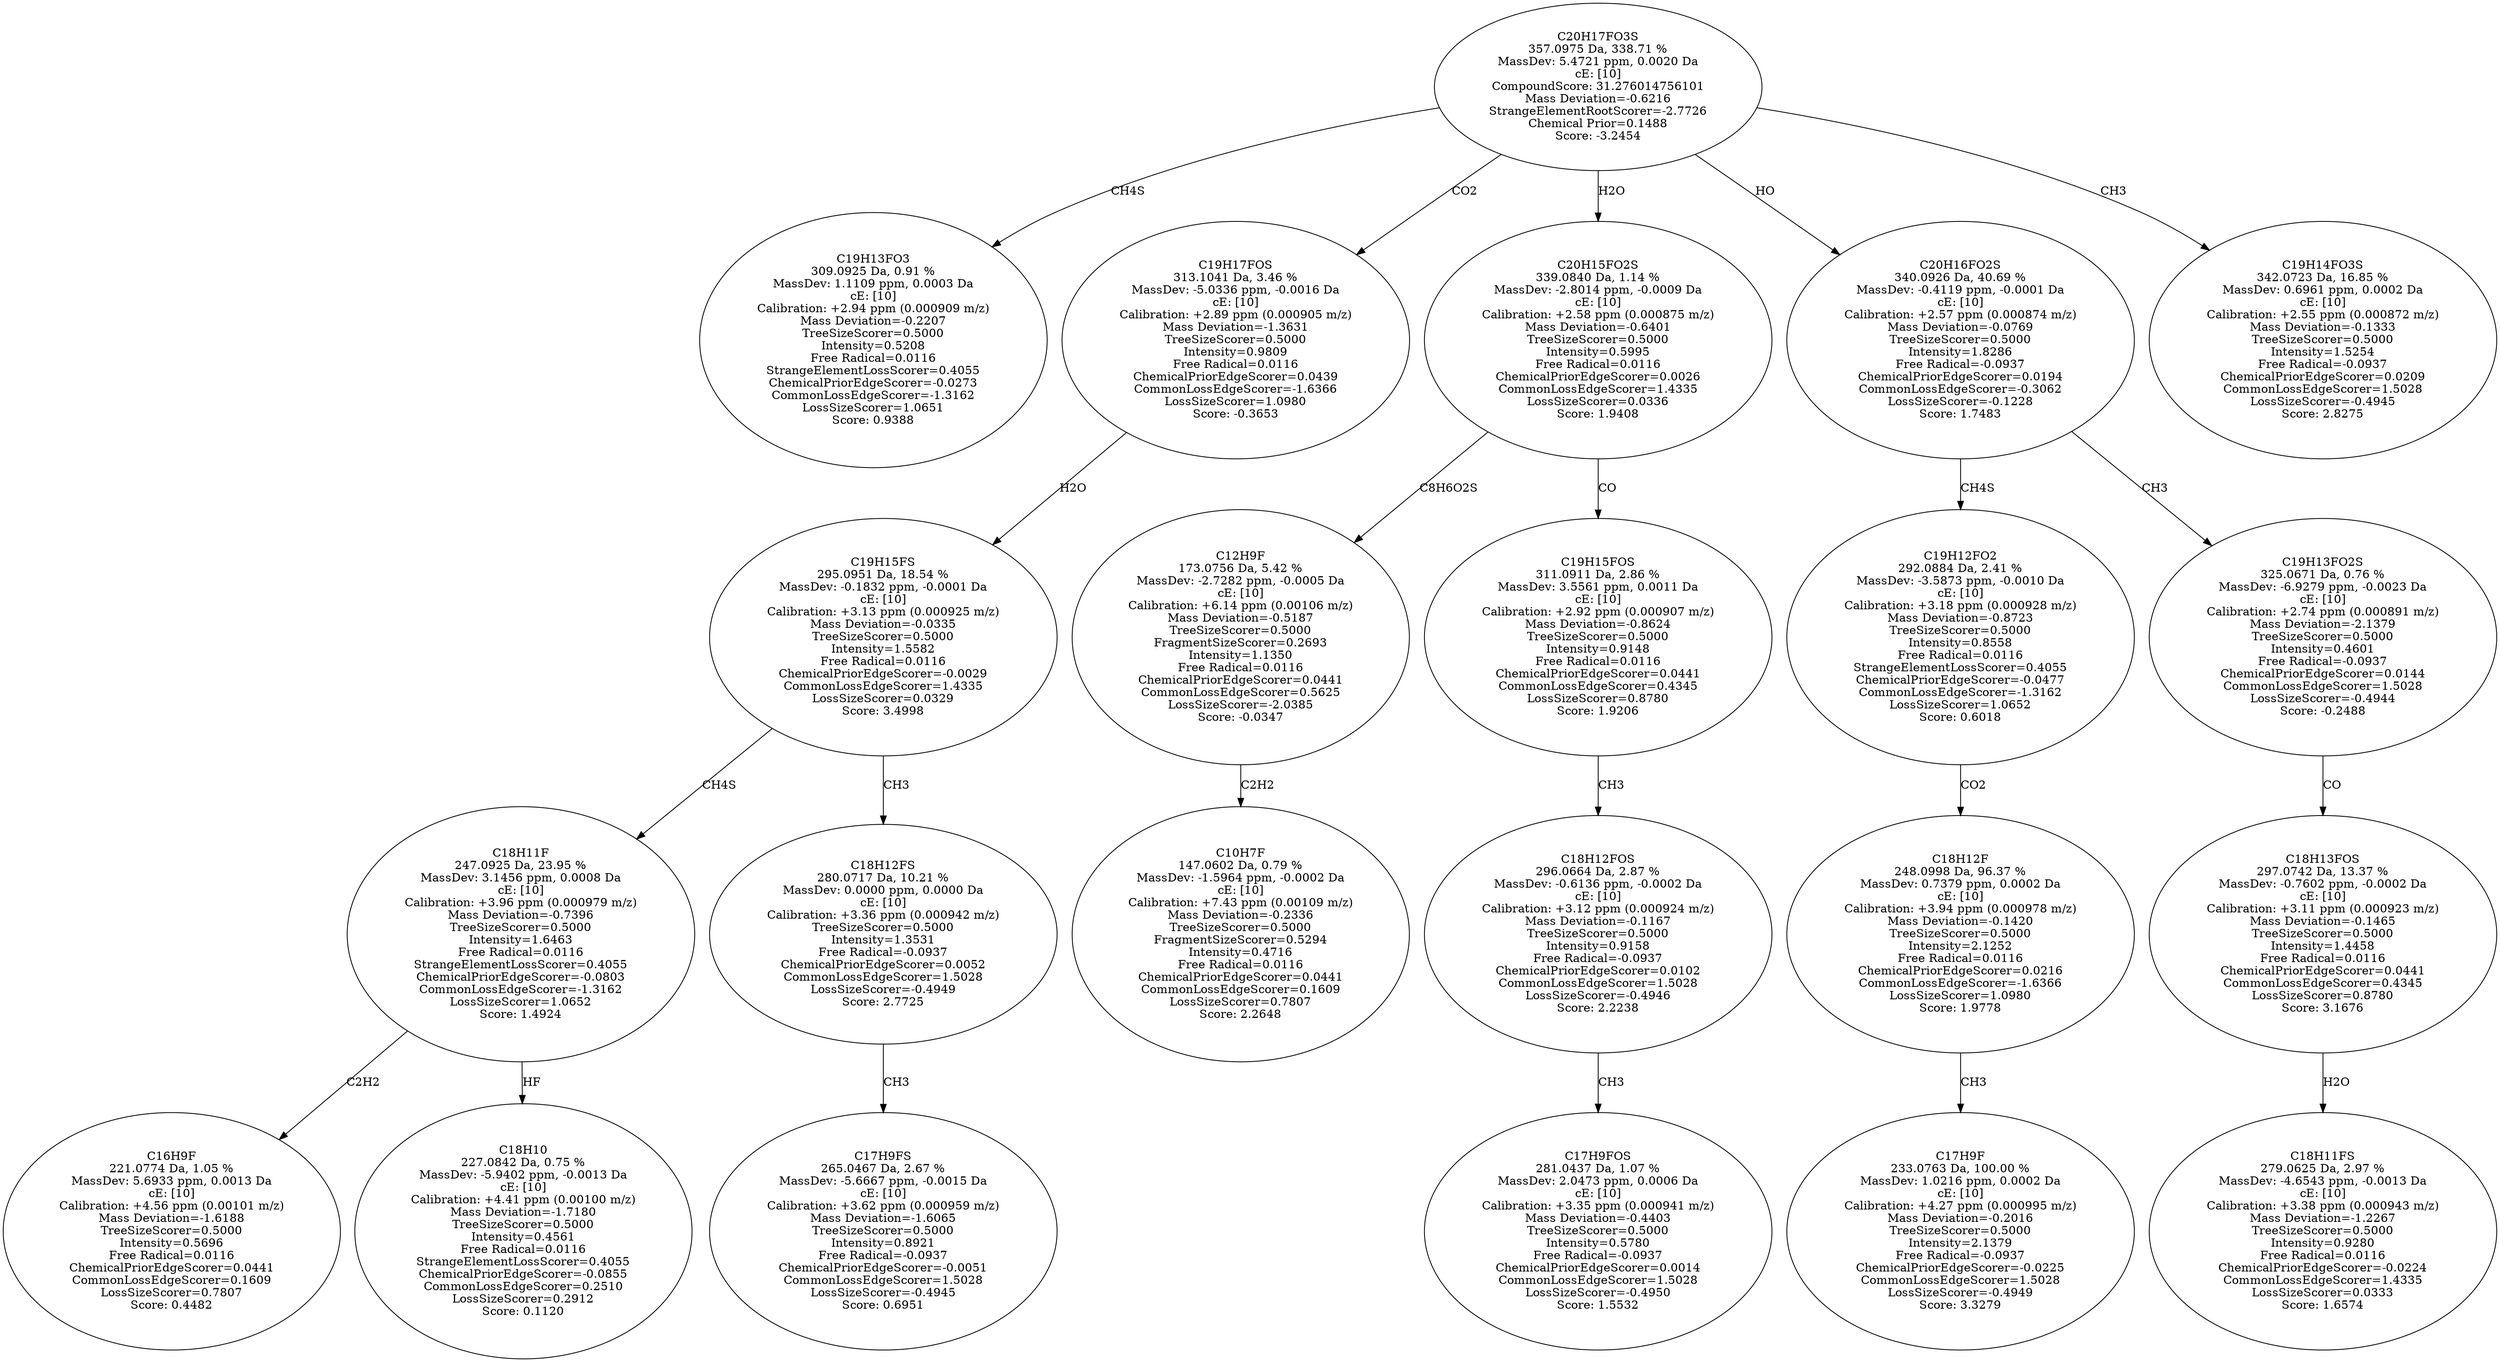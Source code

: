 strict digraph {
v1 [label="C19H13FO3\n309.0925 Da, 0.91 %\nMassDev: 1.1109 ppm, 0.0003 Da\ncE: [10]\nCalibration: +2.94 ppm (0.000909 m/z)\nMass Deviation=-0.2207\nTreeSizeScorer=0.5000\nIntensity=0.5208\nFree Radical=0.0116\nStrangeElementLossScorer=0.4055\nChemicalPriorEdgeScorer=-0.0273\nCommonLossEdgeScorer=-1.3162\nLossSizeScorer=1.0651\nScore: 0.9388"];
v2 [label="C16H9F\n221.0774 Da, 1.05 %\nMassDev: 5.6933 ppm, 0.0013 Da\ncE: [10]\nCalibration: +4.56 ppm (0.00101 m/z)\nMass Deviation=-1.6188\nTreeSizeScorer=0.5000\nIntensity=0.5696\nFree Radical=0.0116\nChemicalPriorEdgeScorer=0.0441\nCommonLossEdgeScorer=0.1609\nLossSizeScorer=0.7807\nScore: 0.4482"];
v3 [label="C18H10\n227.0842 Da, 0.75 %\nMassDev: -5.9402 ppm, -0.0013 Da\ncE: [10]\nCalibration: +4.41 ppm (0.00100 m/z)\nMass Deviation=-1.7180\nTreeSizeScorer=0.5000\nIntensity=0.4561\nFree Radical=0.0116\nStrangeElementLossScorer=0.4055\nChemicalPriorEdgeScorer=-0.0855\nCommonLossEdgeScorer=0.2510\nLossSizeScorer=0.2912\nScore: 0.1120"];
v4 [label="C18H11F\n247.0925 Da, 23.95 %\nMassDev: 3.1456 ppm, 0.0008 Da\ncE: [10]\nCalibration: +3.96 ppm (0.000979 m/z)\nMass Deviation=-0.7396\nTreeSizeScorer=0.5000\nIntensity=1.6463\nFree Radical=0.0116\nStrangeElementLossScorer=0.4055\nChemicalPriorEdgeScorer=-0.0803\nCommonLossEdgeScorer=-1.3162\nLossSizeScorer=1.0652\nScore: 1.4924"];
v5 [label="C17H9FS\n265.0467 Da, 2.67 %\nMassDev: -5.6667 ppm, -0.0015 Da\ncE: [10]\nCalibration: +3.62 ppm (0.000959 m/z)\nMass Deviation=-1.6065\nTreeSizeScorer=0.5000\nIntensity=0.8921\nFree Radical=-0.0937\nChemicalPriorEdgeScorer=-0.0051\nCommonLossEdgeScorer=1.5028\nLossSizeScorer=-0.4945\nScore: 0.6951"];
v6 [label="C18H12FS\n280.0717 Da, 10.21 %\nMassDev: 0.0000 ppm, 0.0000 Da\ncE: [10]\nCalibration: +3.36 ppm (0.000942 m/z)\nTreeSizeScorer=0.5000\nIntensity=1.3531\nFree Radical=-0.0937\nChemicalPriorEdgeScorer=0.0052\nCommonLossEdgeScorer=1.5028\nLossSizeScorer=-0.4949\nScore: 2.7725"];
v7 [label="C19H15FS\n295.0951 Da, 18.54 %\nMassDev: -0.1832 ppm, -0.0001 Da\ncE: [10]\nCalibration: +3.13 ppm (0.000925 m/z)\nMass Deviation=-0.0335\nTreeSizeScorer=0.5000\nIntensity=1.5582\nFree Radical=0.0116\nChemicalPriorEdgeScorer=-0.0029\nCommonLossEdgeScorer=1.4335\nLossSizeScorer=0.0329\nScore: 3.4998"];
v8 [label="C19H17FOS\n313.1041 Da, 3.46 %\nMassDev: -5.0336 ppm, -0.0016 Da\ncE: [10]\nCalibration: +2.89 ppm (0.000905 m/z)\nMass Deviation=-1.3631\nTreeSizeScorer=0.5000\nIntensity=0.9809\nFree Radical=0.0116\nChemicalPriorEdgeScorer=0.0439\nCommonLossEdgeScorer=-1.6366\nLossSizeScorer=1.0980\nScore: -0.3653"];
v9 [label="C10H7F\n147.0602 Da, 0.79 %\nMassDev: -1.5964 ppm, -0.0002 Da\ncE: [10]\nCalibration: +7.43 ppm (0.00109 m/z)\nMass Deviation=-0.2336\nTreeSizeScorer=0.5000\nFragmentSizeScorer=0.5294\nIntensity=0.4716\nFree Radical=0.0116\nChemicalPriorEdgeScorer=0.0441\nCommonLossEdgeScorer=0.1609\nLossSizeScorer=0.7807\nScore: 2.2648"];
v10 [label="C12H9F\n173.0756 Da, 5.42 %\nMassDev: -2.7282 ppm, -0.0005 Da\ncE: [10]\nCalibration: +6.14 ppm (0.00106 m/z)\nMass Deviation=-0.5187\nTreeSizeScorer=0.5000\nFragmentSizeScorer=0.2693\nIntensity=1.1350\nFree Radical=0.0116\nChemicalPriorEdgeScorer=0.0441\nCommonLossEdgeScorer=0.5625\nLossSizeScorer=-2.0385\nScore: -0.0347"];
v11 [label="C17H9FOS\n281.0437 Da, 1.07 %\nMassDev: 2.0473 ppm, 0.0006 Da\ncE: [10]\nCalibration: +3.35 ppm (0.000941 m/z)\nMass Deviation=-0.4403\nTreeSizeScorer=0.5000\nIntensity=0.5780\nFree Radical=-0.0937\nChemicalPriorEdgeScorer=0.0014\nCommonLossEdgeScorer=1.5028\nLossSizeScorer=-0.4950\nScore: 1.5532"];
v12 [label="C18H12FOS\n296.0664 Da, 2.87 %\nMassDev: -0.6136 ppm, -0.0002 Da\ncE: [10]\nCalibration: +3.12 ppm (0.000924 m/z)\nMass Deviation=-0.1167\nTreeSizeScorer=0.5000\nIntensity=0.9158\nFree Radical=-0.0937\nChemicalPriorEdgeScorer=0.0102\nCommonLossEdgeScorer=1.5028\nLossSizeScorer=-0.4946\nScore: 2.2238"];
v13 [label="C19H15FOS\n311.0911 Da, 2.86 %\nMassDev: 3.5561 ppm, 0.0011 Da\ncE: [10]\nCalibration: +2.92 ppm (0.000907 m/z)\nMass Deviation=-0.8624\nTreeSizeScorer=0.5000\nIntensity=0.9148\nFree Radical=0.0116\nChemicalPriorEdgeScorer=0.0441\nCommonLossEdgeScorer=0.4345\nLossSizeScorer=0.8780\nScore: 1.9206"];
v14 [label="C20H15FO2S\n339.0840 Da, 1.14 %\nMassDev: -2.8014 ppm, -0.0009 Da\ncE: [10]\nCalibration: +2.58 ppm (0.000875 m/z)\nMass Deviation=-0.6401\nTreeSizeScorer=0.5000\nIntensity=0.5995\nFree Radical=0.0116\nChemicalPriorEdgeScorer=0.0026\nCommonLossEdgeScorer=1.4335\nLossSizeScorer=0.0336\nScore: 1.9408"];
v15 [label="C17H9F\n233.0763 Da, 100.00 %\nMassDev: 1.0216 ppm, 0.0002 Da\ncE: [10]\nCalibration: +4.27 ppm (0.000995 m/z)\nMass Deviation=-0.2016\nTreeSizeScorer=0.5000\nIntensity=2.1379\nFree Radical=-0.0937\nChemicalPriorEdgeScorer=-0.0225\nCommonLossEdgeScorer=1.5028\nLossSizeScorer=-0.4949\nScore: 3.3279"];
v16 [label="C18H12F\n248.0998 Da, 96.37 %\nMassDev: 0.7379 ppm, 0.0002 Da\ncE: [10]\nCalibration: +3.94 ppm (0.000978 m/z)\nMass Deviation=-0.1420\nTreeSizeScorer=0.5000\nIntensity=2.1252\nFree Radical=0.0116\nChemicalPriorEdgeScorer=0.0216\nCommonLossEdgeScorer=-1.6366\nLossSizeScorer=1.0980\nScore: 1.9778"];
v17 [label="C19H12FO2\n292.0884 Da, 2.41 %\nMassDev: -3.5873 ppm, -0.0010 Da\ncE: [10]\nCalibration: +3.18 ppm (0.000928 m/z)\nMass Deviation=-0.8723\nTreeSizeScorer=0.5000\nIntensity=0.8558\nFree Radical=0.0116\nStrangeElementLossScorer=0.4055\nChemicalPriorEdgeScorer=-0.0477\nCommonLossEdgeScorer=-1.3162\nLossSizeScorer=1.0652\nScore: 0.6018"];
v18 [label="C18H11FS\n279.0625 Da, 2.97 %\nMassDev: -4.6543 ppm, -0.0013 Da\ncE: [10]\nCalibration: +3.38 ppm (0.000943 m/z)\nMass Deviation=-1.2267\nTreeSizeScorer=0.5000\nIntensity=0.9280\nFree Radical=0.0116\nChemicalPriorEdgeScorer=-0.0224\nCommonLossEdgeScorer=1.4335\nLossSizeScorer=0.0333\nScore: 1.6574"];
v19 [label="C18H13FOS\n297.0742 Da, 13.37 %\nMassDev: -0.7602 ppm, -0.0002 Da\ncE: [10]\nCalibration: +3.11 ppm (0.000923 m/z)\nMass Deviation=-0.1465\nTreeSizeScorer=0.5000\nIntensity=1.4458\nFree Radical=0.0116\nChemicalPriorEdgeScorer=0.0441\nCommonLossEdgeScorer=0.4345\nLossSizeScorer=0.8780\nScore: 3.1676"];
v20 [label="C19H13FO2S\n325.0671 Da, 0.76 %\nMassDev: -6.9279 ppm, -0.0023 Da\ncE: [10]\nCalibration: +2.74 ppm (0.000891 m/z)\nMass Deviation=-2.1379\nTreeSizeScorer=0.5000\nIntensity=0.4601\nFree Radical=-0.0937\nChemicalPriorEdgeScorer=0.0144\nCommonLossEdgeScorer=1.5028\nLossSizeScorer=-0.4944\nScore: -0.2488"];
v21 [label="C20H16FO2S\n340.0926 Da, 40.69 %\nMassDev: -0.4119 ppm, -0.0001 Da\ncE: [10]\nCalibration: +2.57 ppm (0.000874 m/z)\nMass Deviation=-0.0769\nTreeSizeScorer=0.5000\nIntensity=1.8286\nFree Radical=-0.0937\nChemicalPriorEdgeScorer=0.0194\nCommonLossEdgeScorer=-0.3062\nLossSizeScorer=-0.1228\nScore: 1.7483"];
v22 [label="C19H14FO3S\n342.0723 Da, 16.85 %\nMassDev: 0.6961 ppm, 0.0002 Da\ncE: [10]\nCalibration: +2.55 ppm (0.000872 m/z)\nMass Deviation=-0.1333\nTreeSizeScorer=0.5000\nIntensity=1.5254\nFree Radical=-0.0937\nChemicalPriorEdgeScorer=0.0209\nCommonLossEdgeScorer=1.5028\nLossSizeScorer=-0.4945\nScore: 2.8275"];
v23 [label="C20H17FO3S\n357.0975 Da, 338.71 %\nMassDev: 5.4721 ppm, 0.0020 Da\ncE: [10]\nCompoundScore: 31.276014756101\nMass Deviation=-0.6216\nStrangeElementRootScorer=-2.7726\nChemical Prior=0.1488\nScore: -3.2454"];
v23 -> v1 [label="CH4S"];
v4 -> v2 [label="C2H2"];
v4 -> v3 [label="HF"];
v7 -> v4 [label="CH4S"];
v6 -> v5 [label="CH3"];
v7 -> v6 [label="CH3"];
v8 -> v7 [label="H2O"];
v23 -> v8 [label="CO2"];
v10 -> v9 [label="C2H2"];
v14 -> v10 [label="C8H6O2S"];
v12 -> v11 [label="CH3"];
v13 -> v12 [label="CH3"];
v14 -> v13 [label="CO"];
v23 -> v14 [label="H2O"];
v16 -> v15 [label="CH3"];
v17 -> v16 [label="CO2"];
v21 -> v17 [label="CH4S"];
v19 -> v18 [label="H2O"];
v20 -> v19 [label="CO"];
v21 -> v20 [label="CH3"];
v23 -> v21 [label="HO"];
v23 -> v22 [label="CH3"];
}